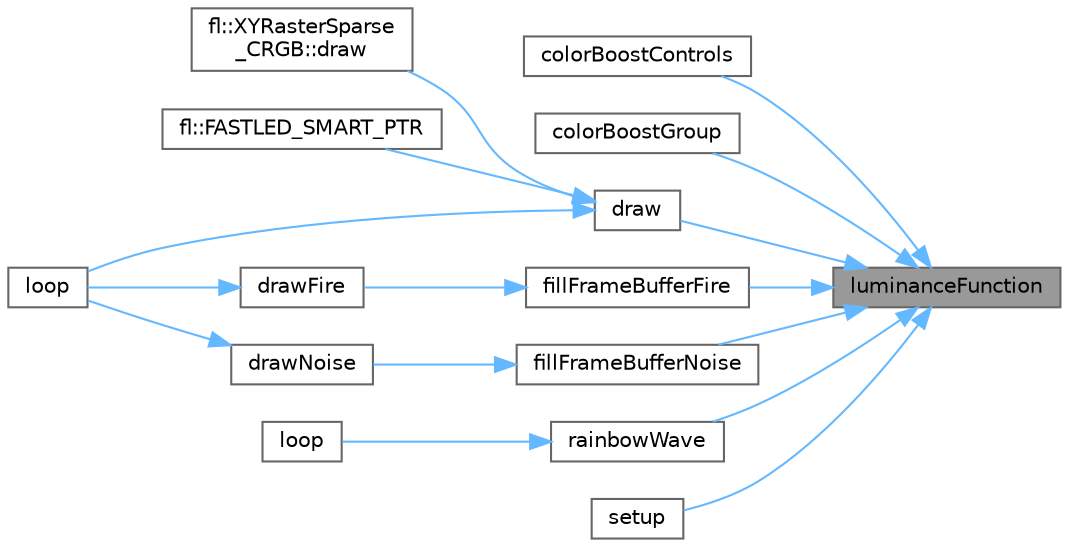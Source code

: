 digraph "luminanceFunction"
{
 // INTERACTIVE_SVG=YES
 // LATEX_PDF_SIZE
  bgcolor="transparent";
  edge [fontname=Helvetica,fontsize=10,labelfontname=Helvetica,labelfontsize=10];
  node [fontname=Helvetica,fontsize=10,shape=box,height=0.2,width=0.4];
  rankdir="RL";
  Node1 [id="Node000001",label="luminanceFunction",height=0.2,width=0.4,color="gray40", fillcolor="grey60", style="filled", fontcolor="black",tooltip=" "];
  Node1 -> Node2 [id="edge1_Node000001_Node000002",dir="back",color="steelblue1",style="solid",tooltip=" "];
  Node2 [id="Node000002",label="colorBoostControls",height=0.2,width=0.4,color="grey40", fillcolor="white", style="filled",URL="$db/df4/_color_boost_8h_a537b04bfdfd3d7921afe25a32a166991.html#a537b04bfdfd3d7921afe25a32a166991",tooltip=" "];
  Node1 -> Node3 [id="edge2_Node000001_Node000003",dir="back",color="steelblue1",style="solid",tooltip=" "];
  Node3 [id="Node000003",label="colorBoostGroup",height=0.2,width=0.4,color="grey40", fillcolor="white", style="filled",URL="$d4/d06/curr_8h_ae45a573eb8aad7f464b6ceb7ea211881.html#ae45a573eb8aad7f464b6ceb7ea211881",tooltip=" "];
  Node1 -> Node4 [id="edge3_Node000001_Node000004",dir="back",color="steelblue1",style="solid",tooltip=" "];
  Node4 [id="Node000004",label="draw",height=0.2,width=0.4,color="grey40", fillcolor="white", style="filled",URL="$d4/d06/curr_8h_a251ace8542fe093844e4ed2709e8a3d7.html#a251ace8542fe093844e4ed2709e8a3d7",tooltip=" "];
  Node4 -> Node5 [id="edge4_Node000004_Node000005",dir="back",color="steelblue1",style="solid",tooltip=" "];
  Node5 [id="Node000005",label="fl::XYRasterSparse\l_CRGB::draw",height=0.2,width=0.4,color="grey40", fillcolor="white", style="filled",URL="$d3/dca/classfl_1_1_x_y_raster_sparse___c_r_g_b_a074d01574c20917b45f65fb1afbf2cb1.html#a074d01574c20917b45f65fb1afbf2cb1",tooltip=" "];
  Node4 -> Node6 [id="edge5_Node000004_Node000006",dir="back",color="steelblue1",style="solid",tooltip=" "];
  Node6 [id="Node000006",label="fl::FASTLED_SMART_PTR",height=0.2,width=0.4,color="grey40", fillcolor="white", style="filled",URL="$d4/d36/namespacefl_a29ae9bad91ab6b7de10679e9325e90f6.html#a29ae9bad91ab6b7de10679e9325e90f6",tooltip=" "];
  Node4 -> Node7 [id="edge6_Node000004_Node000007",dir="back",color="steelblue1",style="solid",tooltip=" "];
  Node7 [id="Node000007",label="loop",height=0.2,width=0.4,color="grey40", fillcolor="white", style="filled",URL="$d4/d06/curr_8h_afe461d27b9c48d5921c00d521181f12f.html#afe461d27b9c48d5921c00d521181f12f",tooltip=" "];
  Node1 -> Node8 [id="edge7_Node000001_Node000008",dir="back",color="steelblue1",style="solid",tooltip=" "];
  Node8 [id="Node000008",label="fillFrameBufferFire",height=0.2,width=0.4,color="grey40", fillcolor="white", style="filled",URL="$d4/d06/curr_8h_af9691ba6aeb226dd50626f04206c6e28.html#af9691ba6aeb226dd50626f04206c6e28",tooltip=" "];
  Node8 -> Node9 [id="edge8_Node000008_Node000009",dir="back",color="steelblue1",style="solid",tooltip=" "];
  Node9 [id="Node000009",label="drawFire",height=0.2,width=0.4,color="grey40", fillcolor="white", style="filled",URL="$d4/d06/curr_8h_ad5dd16b6abf44e3aad21ce2a4badf906.html#ad5dd16b6abf44e3aad21ce2a4badf906",tooltip=" "];
  Node9 -> Node7 [id="edge9_Node000009_Node000007",dir="back",color="steelblue1",style="solid",tooltip=" "];
  Node1 -> Node10 [id="edge10_Node000001_Node000010",dir="back",color="steelblue1",style="solid",tooltip=" "];
  Node10 [id="Node000010",label="fillFrameBufferNoise",height=0.2,width=0.4,color="grey40", fillcolor="white", style="filled",URL="$d4/d06/curr_8h_a27ef46fa8abd1dedd29a3904d81622d2.html#a27ef46fa8abd1dedd29a3904d81622d2",tooltip=" "];
  Node10 -> Node11 [id="edge11_Node000010_Node000011",dir="back",color="steelblue1",style="solid",tooltip=" "];
  Node11 [id="Node000011",label="drawNoise",height=0.2,width=0.4,color="grey40", fillcolor="white", style="filled",URL="$d4/d06/curr_8h_a889977e3c2cad101b68a8c97148ef3c0.html#a889977e3c2cad101b68a8c97148ef3c0",tooltip=" "];
  Node11 -> Node7 [id="edge12_Node000011_Node000007",dir="back",color="steelblue1",style="solid",tooltip=" "];
  Node1 -> Node12 [id="edge13_Node000001_Node000012",dir="back",color="steelblue1",style="solid",tooltip=" "];
  Node12 [id="Node000012",label="rainbowWave",height=0.2,width=0.4,color="grey40", fillcolor="white", style="filled",URL="$db/df4/_color_boost_8h_a4a0d1f144188c96aecbb5efd649d400a.html#a4a0d1f144188c96aecbb5efd649d400a",tooltip=" "];
  Node12 -> Node13 [id="edge14_Node000012_Node000013",dir="back",color="steelblue1",style="solid",tooltip=" "];
  Node13 [id="Node000013",label="loop",height=0.2,width=0.4,color="grey40", fillcolor="white", style="filled",URL="$db/df4/_color_boost_8h_afe461d27b9c48d5921c00d521181f12f.html#afe461d27b9c48d5921c00d521181f12f",tooltip=" "];
  Node1 -> Node14 [id="edge15_Node000001_Node000014",dir="back",color="steelblue1",style="solid",tooltip=" "];
  Node14 [id="Node000014",label="setup",height=0.2,width=0.4,color="grey40", fillcolor="white", style="filled",URL="$db/df4/_color_boost_8h_a4fc01d736fe50cf5b977f755b675f11d.html#a4fc01d736fe50cf5b977f755b675f11d",tooltip=" "];
}
